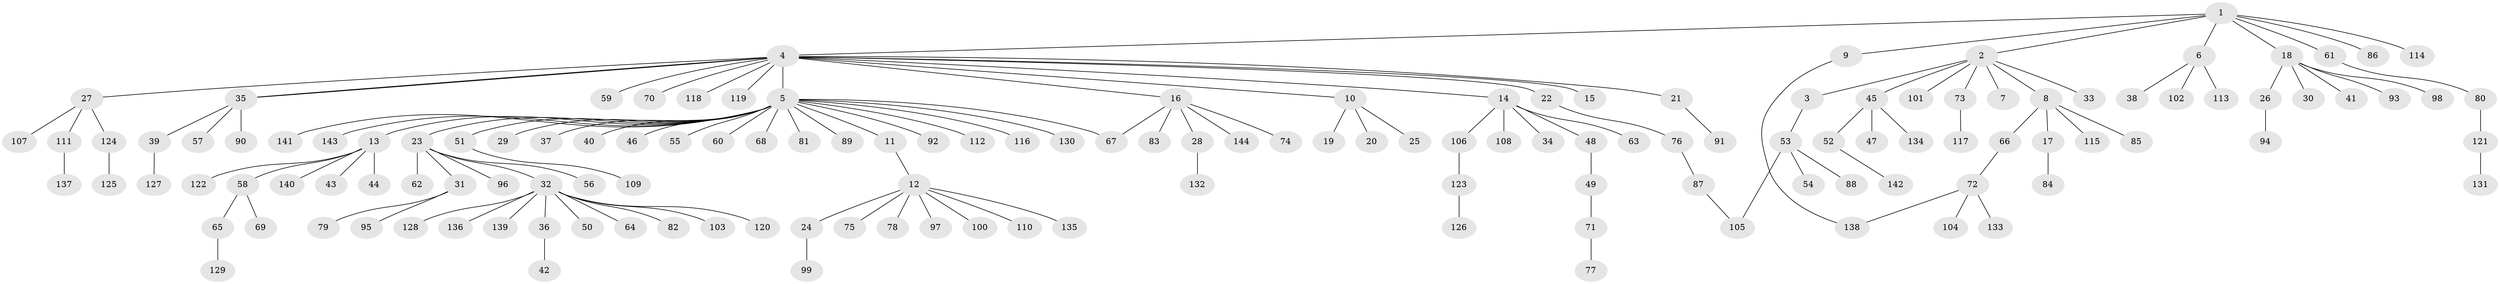 // Generated by graph-tools (version 1.1) at 2025/35/03/09/25 02:35:41]
// undirected, 144 vertices, 147 edges
graph export_dot {
graph [start="1"]
  node [color=gray90,style=filled];
  1;
  2;
  3;
  4;
  5;
  6;
  7;
  8;
  9;
  10;
  11;
  12;
  13;
  14;
  15;
  16;
  17;
  18;
  19;
  20;
  21;
  22;
  23;
  24;
  25;
  26;
  27;
  28;
  29;
  30;
  31;
  32;
  33;
  34;
  35;
  36;
  37;
  38;
  39;
  40;
  41;
  42;
  43;
  44;
  45;
  46;
  47;
  48;
  49;
  50;
  51;
  52;
  53;
  54;
  55;
  56;
  57;
  58;
  59;
  60;
  61;
  62;
  63;
  64;
  65;
  66;
  67;
  68;
  69;
  70;
  71;
  72;
  73;
  74;
  75;
  76;
  77;
  78;
  79;
  80;
  81;
  82;
  83;
  84;
  85;
  86;
  87;
  88;
  89;
  90;
  91;
  92;
  93;
  94;
  95;
  96;
  97;
  98;
  99;
  100;
  101;
  102;
  103;
  104;
  105;
  106;
  107;
  108;
  109;
  110;
  111;
  112;
  113;
  114;
  115;
  116;
  117;
  118;
  119;
  120;
  121;
  122;
  123;
  124;
  125;
  126;
  127;
  128;
  129;
  130;
  131;
  132;
  133;
  134;
  135;
  136;
  137;
  138;
  139;
  140;
  141;
  142;
  143;
  144;
  1 -- 2;
  1 -- 4;
  1 -- 6;
  1 -- 9;
  1 -- 18;
  1 -- 61;
  1 -- 86;
  1 -- 114;
  2 -- 3;
  2 -- 7;
  2 -- 8;
  2 -- 33;
  2 -- 45;
  2 -- 73;
  2 -- 101;
  3 -- 53;
  4 -- 5;
  4 -- 10;
  4 -- 14;
  4 -- 15;
  4 -- 16;
  4 -- 21;
  4 -- 22;
  4 -- 27;
  4 -- 35;
  4 -- 35;
  4 -- 59;
  4 -- 70;
  4 -- 118;
  4 -- 119;
  5 -- 11;
  5 -- 13;
  5 -- 23;
  5 -- 29;
  5 -- 37;
  5 -- 40;
  5 -- 46;
  5 -- 51;
  5 -- 55;
  5 -- 60;
  5 -- 67;
  5 -- 68;
  5 -- 81;
  5 -- 89;
  5 -- 92;
  5 -- 112;
  5 -- 116;
  5 -- 130;
  5 -- 141;
  5 -- 143;
  6 -- 38;
  6 -- 102;
  6 -- 113;
  8 -- 17;
  8 -- 66;
  8 -- 85;
  8 -- 115;
  9 -- 138;
  10 -- 19;
  10 -- 20;
  10 -- 25;
  11 -- 12;
  12 -- 24;
  12 -- 75;
  12 -- 78;
  12 -- 97;
  12 -- 100;
  12 -- 110;
  12 -- 135;
  13 -- 43;
  13 -- 44;
  13 -- 58;
  13 -- 122;
  13 -- 140;
  14 -- 34;
  14 -- 48;
  14 -- 63;
  14 -- 106;
  14 -- 108;
  16 -- 28;
  16 -- 67;
  16 -- 74;
  16 -- 83;
  16 -- 144;
  17 -- 84;
  18 -- 26;
  18 -- 30;
  18 -- 41;
  18 -- 93;
  18 -- 98;
  21 -- 91;
  22 -- 76;
  23 -- 31;
  23 -- 32;
  23 -- 56;
  23 -- 62;
  23 -- 96;
  24 -- 99;
  26 -- 94;
  27 -- 107;
  27 -- 111;
  27 -- 124;
  28 -- 132;
  31 -- 79;
  31 -- 95;
  32 -- 36;
  32 -- 50;
  32 -- 64;
  32 -- 82;
  32 -- 103;
  32 -- 120;
  32 -- 128;
  32 -- 136;
  32 -- 139;
  35 -- 39;
  35 -- 57;
  35 -- 90;
  36 -- 42;
  39 -- 127;
  45 -- 47;
  45 -- 52;
  45 -- 134;
  48 -- 49;
  49 -- 71;
  51 -- 109;
  52 -- 142;
  53 -- 54;
  53 -- 88;
  53 -- 105;
  58 -- 65;
  58 -- 69;
  61 -- 80;
  65 -- 129;
  66 -- 72;
  71 -- 77;
  72 -- 104;
  72 -- 133;
  72 -- 138;
  73 -- 117;
  76 -- 87;
  80 -- 121;
  87 -- 105;
  106 -- 123;
  111 -- 137;
  121 -- 131;
  123 -- 126;
  124 -- 125;
}
